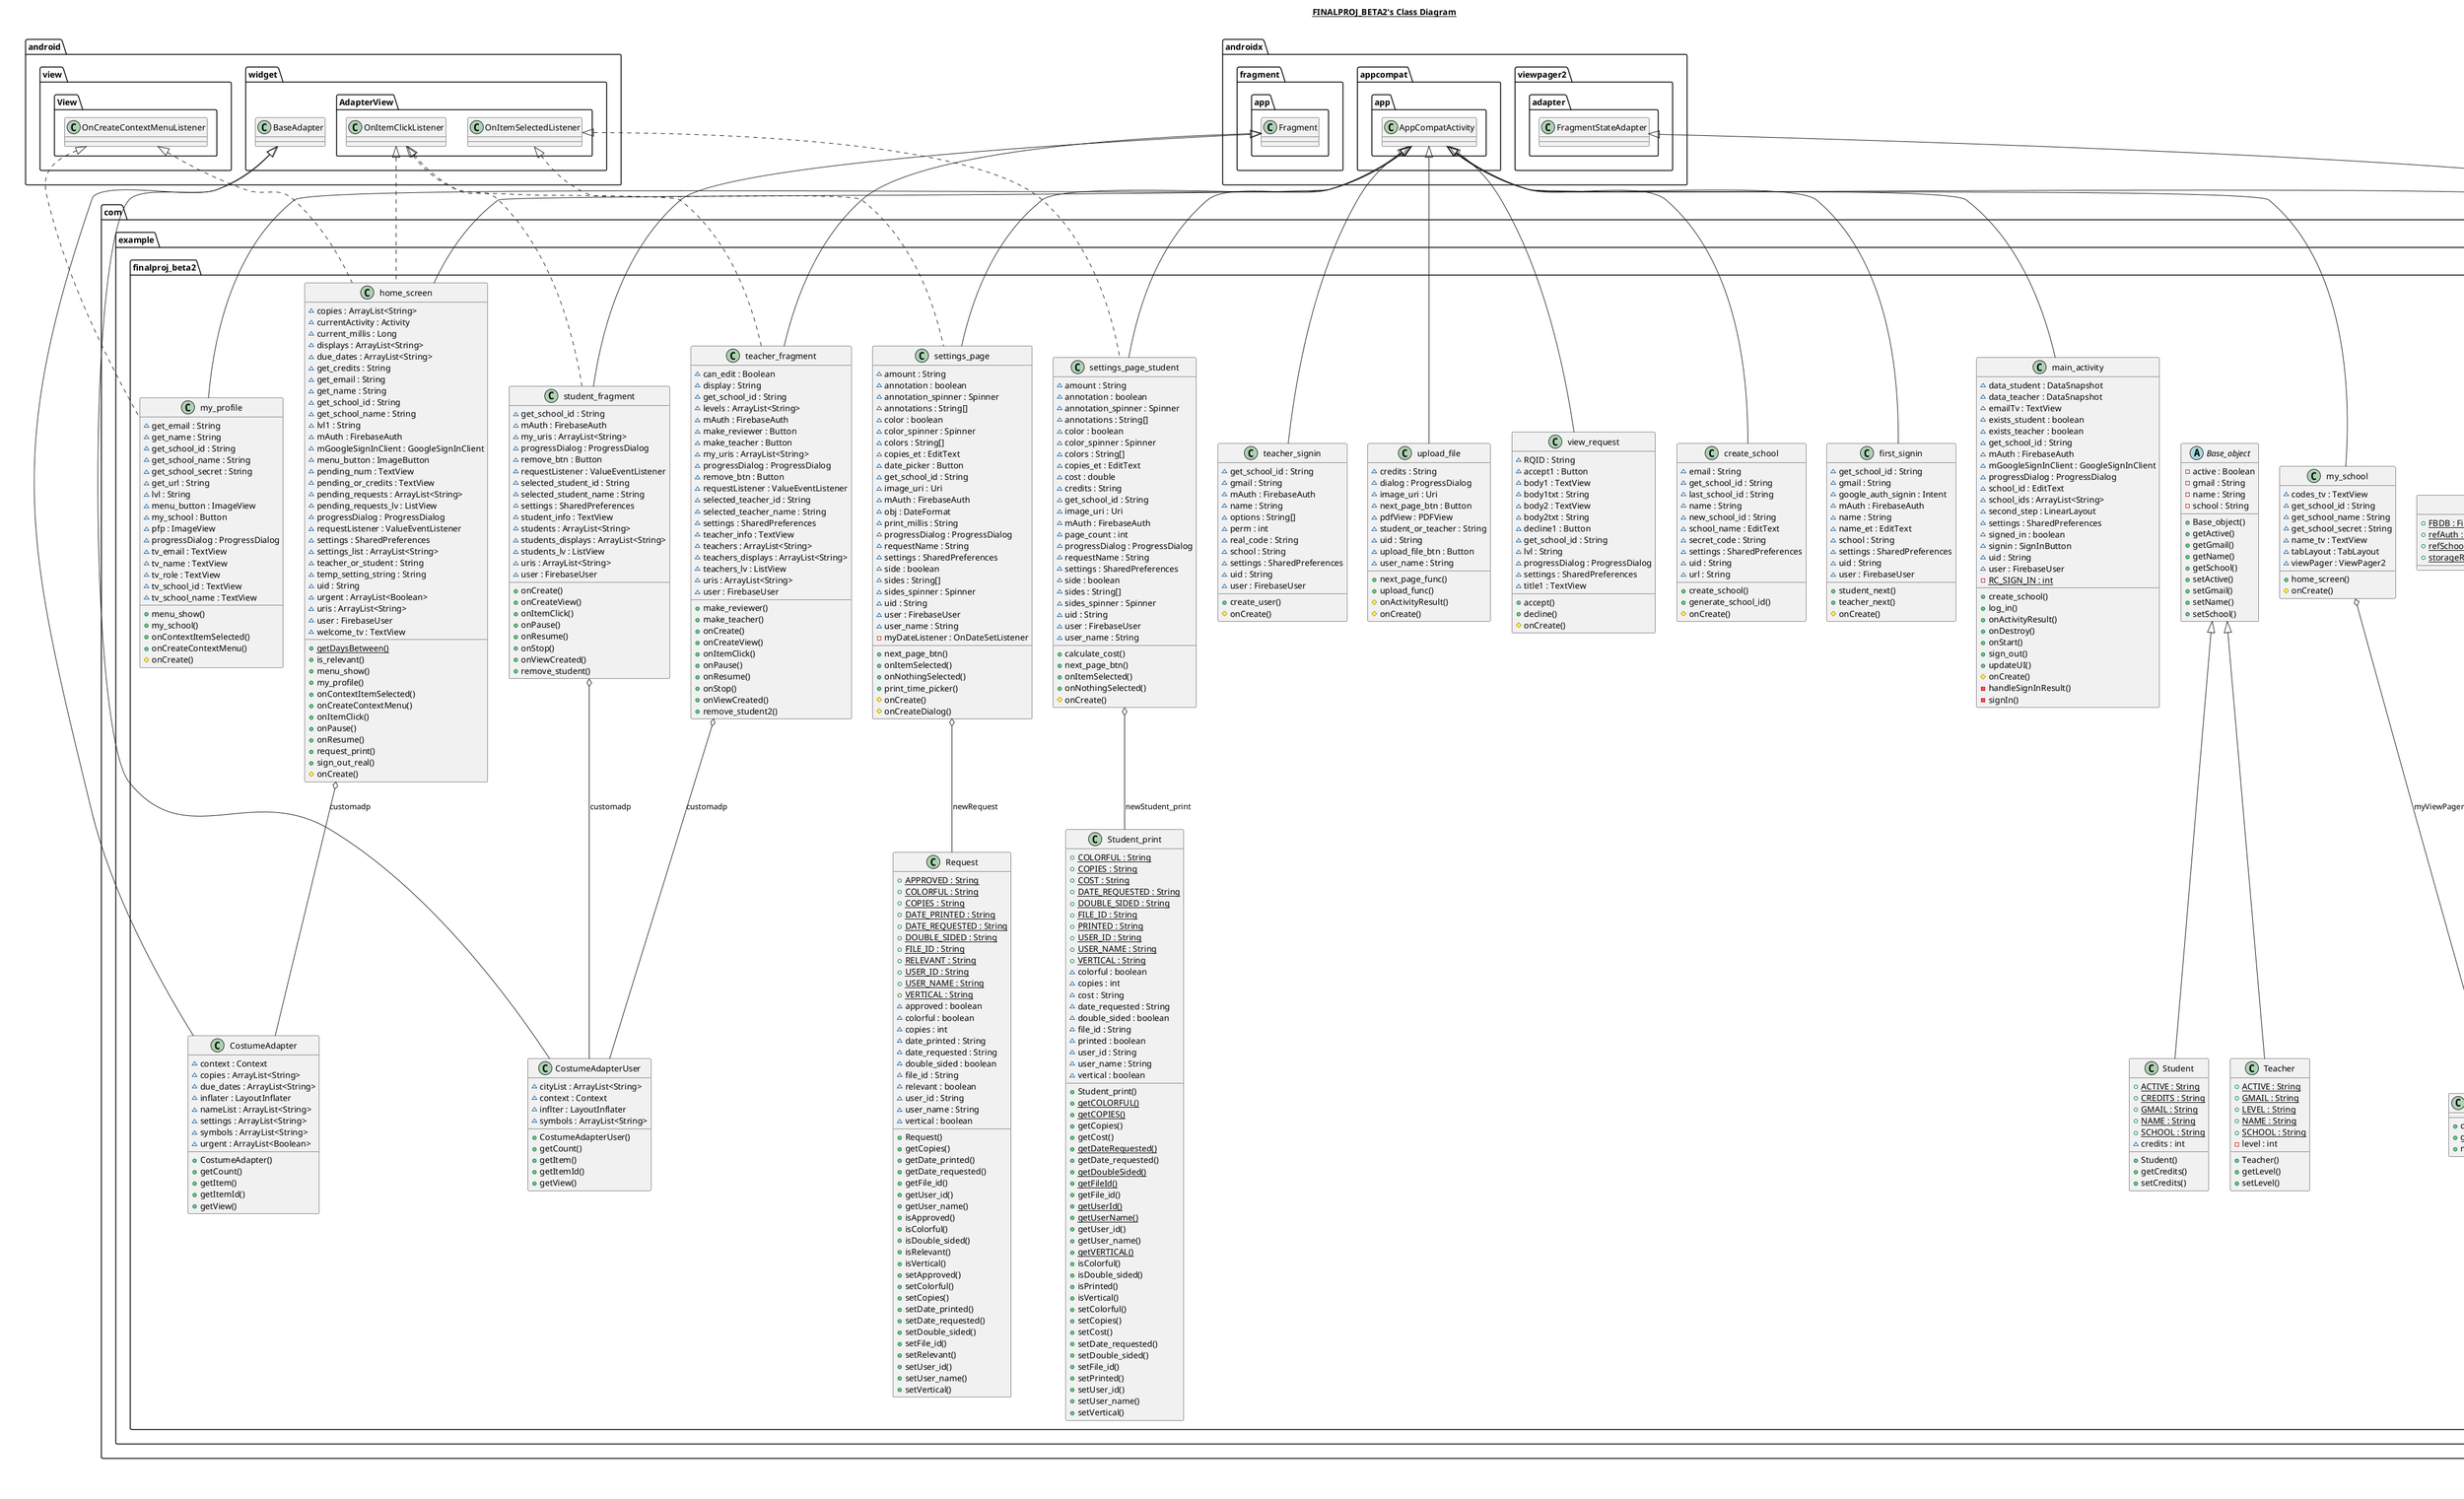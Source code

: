 @startuml

title __FINALPROJ_BETA2's Class Diagram__\n

  namespace com.example.finalproj_beta2 {
    abstract class com.example.finalproj_beta2.Base_object {
        - active : Boolean
        - gmail : String
        - name : String
        - school : String
        + Base_object()
        + getActive()
        + getGmail()
        + getName()
        + getSchool()
        + setActive()
        + setGmail()
        + setName()
        + setSchool()
    }
  }
  

  namespace com.example.finalproj_beta2 {
    class com.example.finalproj_beta2.CostumeAdapter {
        ~ context : Context
        ~ copies : ArrayList<String>
        ~ due_dates : ArrayList<String>
        ~ inflater : LayoutInflater
        ~ nameList : ArrayList<String>
        ~ settings : ArrayList<String>
        ~ symbols : ArrayList<String>
        ~ urgent : ArrayList<Boolean>
        + CostumeAdapter()
        + getCount()
        + getItem()
        + getItemId()
        + getView()
    }
  }
  

  namespace com.example.finalproj_beta2 {
    class com.example.finalproj_beta2.CostumeAdapterUser {
        ~ cityList : ArrayList<String>
        ~ context : Context
        ~ inflter : LayoutInflater
        ~ symbols : ArrayList<String>
        + CostumeAdapterUser()
        + getCount()
        + getItem()
        + getItemId()
        + getView()
    }
  }
  

  namespace com.example.finalproj_beta2 {
    class com.example.finalproj_beta2.DB_refs {
        {static} + FBDB : FirebaseDatabase
        {static} + refAuth : FirebaseAuth
        {static} + refSchools : DatabaseReference
        {static} + storageReference : StorageReference
    }
  }
  

  namespace com.example.finalproj_beta2 {
    class com.example.finalproj_beta2.Request {
        {static} + APPROVED : String
        {static} + COLORFUL : String
        {static} + COPIES : String
        {static} + DATE_PRINTED : String
        {static} + DATE_REQUESTED : String
        {static} + DOUBLE_SIDED : String
        {static} + FILE_ID : String
        {static} + RELEVANT : String
        {static} + USER_ID : String
        {static} + USER_NAME : String
        {static} + VERTICAL : String
        ~ approved : boolean
        ~ colorful : boolean
        ~ copies : int
        ~ date_printed : String
        ~ date_requested : String
        ~ double_sided : boolean
        ~ file_id : String
        ~ relevant : boolean
        ~ user_id : String
        ~ user_name : String
        ~ vertical : boolean
        + Request()
        + getCopies()
        + getDate_printed()
        + getDate_requested()
        + getFile_id()
        + getUser_id()
        + getUser_name()
        + isApproved()
        + isColorful()
        + isDouble_sided()
        + isRelevant()
        + isVertical()
        + setApproved()
        + setColorful()
        + setCopies()
        + setDate_printed()
        + setDate_requested()
        + setDouble_sided()
        + setFile_id()
        + setRelevant()
        + setUser_id()
        + setUser_name()
        + setVertical()
    }
  }
  

  namespace com.example.finalproj_beta2 {
    class com.example.finalproj_beta2.Student {
        {static} + ACTIVE : String
        {static} + CREDITS : String
        {static} + GMAIL : String
        {static} + NAME : String
        {static} + SCHOOL : String
        ~ credits : int
        + Student()
        + getCredits()
        + setCredits()
    }
  }
  

  namespace com.example.finalproj_beta2 {
    class com.example.finalproj_beta2.Student_print {
        {static} + COLORFUL : String
        {static} + COPIES : String
        {static} + COST : String
        {static} + DATE_REQUESTED : String
        {static} + DOUBLE_SIDED : String
        {static} + FILE_ID : String
        {static} + PRINTED : String
        {static} + USER_ID : String
        {static} + USER_NAME : String
        {static} + VERTICAL : String
        ~ colorful : boolean
        ~ copies : int
        ~ cost : String
        ~ date_requested : String
        ~ double_sided : boolean
        ~ file_id : String
        ~ printed : boolean
        ~ user_id : String
        ~ user_name : String
        ~ vertical : boolean
        + Student_print()
        {static} + getCOLORFUL()
        {static} + getCOPIES()
        + getCopies()
        + getCost()
        {static} + getDateRequested()
        + getDate_requested()
        {static} + getDoubleSided()
        {static} + getFileId()
        + getFile_id()
        {static} + getUserId()
        {static} + getUserName()
        + getUser_id()
        + getUser_name()
        {static} + getVERTICAL()
        + isColorful()
        + isDouble_sided()
        + isPrinted()
        + isVertical()
        + setColorful()
        + setCopies()
        + setCost()
        + setDate_requested()
        + setDouble_sided()
        + setFile_id()
        + setPrinted()
        + setUser_id()
        + setUser_name()
        + setVertical()
    }
  }
  

  namespace com.example.finalproj_beta2 {
    class com.example.finalproj_beta2.Teacher {
        {static} + ACTIVE : String
        {static} + GMAIL : String
        {static} + LEVEL : String
        {static} + NAME : String
        {static} + SCHOOL : String
        - level : int
        + Teacher()
        + getLevel()
        + setLevel()
    }
  }
  

  namespace com.example.finalproj_beta2 {
    class com.example.finalproj_beta2.create_school {
        ~ email : String
        ~ get_school_id : String
        ~ last_school_id : String
        ~ name : String
        ~ new_school_id : String
        ~ school_name : EditText
        ~ secret_code : String
        ~ settings : SharedPreferences
        ~ uid : String
        ~ url : String
        + create_school()
        + generate_school_id()
        # onCreate()
    }
  }
  

  namespace com.example.finalproj_beta2 {
    class com.example.finalproj_beta2.first_signin {
        ~ get_school_id : String
        ~ gmail : String
        ~ google_auth_signin : Intent
        ~ mAuth : FirebaseAuth
        ~ name : String
        ~ name_et : EditText
        ~ school : String
        ~ settings : SharedPreferences
        ~ uid : String
        ~ user : FirebaseUser
        + student_next()
        + teacher_next()
        # onCreate()
    }
  }
  

  namespace com.example.finalproj_beta2 {
    class com.example.finalproj_beta2.home_screen {
        ~ copies : ArrayList<String>
        ~ currentActivity : Activity
        ~ current_millis : Long
        ~ displays : ArrayList<String>
        ~ due_dates : ArrayList<String>
        ~ get_credits : String
        ~ get_email : String
        ~ get_name : String
        ~ get_school_id : String
        ~ get_school_name : String
        ~ lvl1 : String
        ~ mAuth : FirebaseAuth
        ~ mGoogleSignInClient : GoogleSignInClient
        ~ menu_button : ImageButton
        ~ pending_num : TextView
        ~ pending_or_credits : TextView
        ~ pending_requests : ArrayList<String>
        ~ pending_requests_lv : ListView
        ~ progressDialog : ProgressDialog
        ~ requestListener : ValueEventListener
        ~ settings : SharedPreferences
        ~ settings_list : ArrayList<String>
        ~ teacher_or_student : String
        ~ temp_setting_string : String
        ~ uid : String
        ~ urgent : ArrayList<Boolean>
        ~ uris : ArrayList<String>
        ~ user : FirebaseUser
        ~ welcome_tv : TextView
        {static} + getDaysBetween()
        + is_relevant()
        + menu_show()
        + my_profile()
        + onContextItemSelected()
        + onCreateContextMenu()
        + onItemClick()
        + onPause()
        + onResume()
        + request_print()
        + sign_out_real()
        # onCreate()
    }
  }
  

  namespace com.example.finalproj_beta2 {
    class com.example.finalproj_beta2.main_activity {
        ~ data_student : DataSnapshot
        ~ data_teacher : DataSnapshot
        ~ emailTv : TextView
        ~ exists_student : boolean
        ~ exists_teacher : boolean
        ~ get_school_id : String
        ~ mAuth : FirebaseAuth
        ~ mGoogleSignInClient : GoogleSignInClient
        ~ progressDialog : ProgressDialog
        ~ school_id : EditText
        ~ school_ids : ArrayList<String>
        ~ second_step : LinearLayout
        ~ settings : SharedPreferences
        ~ signed_in : boolean
        ~ signin : SignInButton
        ~ uid : String
        ~ user : FirebaseUser
        {static} - RC_SIGN_IN : int
        + create_school()
        + log_in()
        + onActivityResult()
        + onDestroy()
        + onStart()
        + sign_out()
        + updateUI()
        # onCreate()
        - handleSignInResult()
        - signIn()
    }
  }
  

  namespace com.example.finalproj_beta2 {
    class com.example.finalproj_beta2.myViewPagerAdapter {
        + createFragment()
        + getItemCount()
        + myViewPagerAdapter()
    }
  }
  

  namespace com.example.finalproj_beta2 {
    class com.example.finalproj_beta2.my_profile {
        ~ get_email : String
        ~ get_name : String
        ~ get_school_id : String
        ~ get_school_name : String
        ~ get_school_secret : String
        ~ get_url : String
        ~ lvl : String
        ~ menu_button : ImageView
        ~ my_school : Button
        ~ pfp : ImageView
        ~ progressDialog : ProgressDialog
        ~ tv_email : TextView
        ~ tv_name : TextView
        ~ tv_role : TextView
        ~ tv_school_id : TextView
        ~ tv_school_name : TextView
        + menu_show()
        + my_school()
        + onContextItemSelected()
        + onCreateContextMenu()
        # onCreate()
    }
  }
  

  namespace com.example.finalproj_beta2 {
    class com.example.finalproj_beta2.my_school {
        ~ codes_tv : TextView
        ~ get_school_id : String
        ~ get_school_name : String
        ~ get_school_secret : String
        ~ name_tv : TextView
        ~ tabLayout : TabLayout
        ~ viewPager : ViewPager2
        + home_screen()
        # onCreate()
    }
  }
  

  namespace com.example.finalproj_beta2 {
    class com.example.finalproj_beta2.request_print {
        + done()
        # onCreate()
    }
  }
  

  namespace com.example.finalproj_beta2 {
    class com.example.finalproj_beta2.settings_page {
        ~ amount : String
        ~ annotation : boolean
        ~ annotation_spinner : Spinner
        ~ annotations : String[]
        ~ color : boolean
        ~ color_spinner : Spinner
        ~ colors : String[]
        ~ copies_et : EditText
        ~ date_picker : Button
        ~ get_school_id : String
        ~ image_uri : Uri
        ~ mAuth : FirebaseAuth
        ~ obj : DateFormat
        ~ print_millis : String
        ~ progressDialog : ProgressDialog
        ~ requestName : String
        ~ settings : SharedPreferences
        ~ side : boolean
        ~ sides : String[]
        ~ sides_spinner : Spinner
        ~ uid : String
        ~ user : FirebaseUser
        ~ user_name : String
        - myDateListener : OnDateSetListener
        + next_page_btn()
        + onItemSelected()
        + onNothingSelected()
        + print_time_picker()
        # onCreate()
        # onCreateDialog()
    }
  }
  

  namespace com.example.finalproj_beta2 {
    class com.example.finalproj_beta2.settings_page_student {
        ~ amount : String
        ~ annotation : boolean
        ~ annotation_spinner : Spinner
        ~ annotations : String[]
        ~ color : boolean
        ~ color_spinner : Spinner
        ~ colors : String[]
        ~ copies_et : EditText
        ~ cost : double
        ~ credits : String
        ~ get_school_id : String
        ~ image_uri : Uri
        ~ mAuth : FirebaseAuth
        ~ page_count : int
        ~ progressDialog : ProgressDialog
        ~ requestName : String
        ~ settings : SharedPreferences
        ~ side : boolean
        ~ sides : String[]
        ~ sides_spinner : Spinner
        ~ uid : String
        ~ user : FirebaseUser
        ~ user_name : String
        + calculate_cost()
        + next_page_btn()
        + onItemSelected()
        + onNothingSelected()
        # onCreate()
    }
  }
  

  namespace com.example.finalproj_beta2 {
    class com.example.finalproj_beta2.student_fragment {
        ~ get_school_id : String
        ~ mAuth : FirebaseAuth
        ~ my_uris : ArrayList<String>
        ~ progressDialog : ProgressDialog
        ~ remove_btn : Button
        ~ requestListener : ValueEventListener
        ~ selected_student_id : String
        ~ selected_student_name : String
        ~ settings : SharedPreferences
        ~ student_info : TextView
        ~ students : ArrayList<String>
        ~ students_displays : ArrayList<String>
        ~ students_lv : ListView
        ~ uris : ArrayList<String>
        ~ user : FirebaseUser
        + onCreate()
        + onCreateView()
        + onItemClick()
        + onPause()
        + onResume()
        + onStop()
        + onViewCreated()
        + remove_student()
    }
  }
  

  namespace com.example.finalproj_beta2 {
    class com.example.finalproj_beta2.teacher_fragment {
        ~ can_edit : Boolean
        ~ display : String
        ~ get_school_id : String
        ~ levels : ArrayList<String>
        ~ mAuth : FirebaseAuth
        ~ make_reviewer : Button
        ~ make_teacher : Button
        ~ my_uris : ArrayList<String>
        ~ progressDialog : ProgressDialog
        ~ remove_btn : Button
        ~ requestListener : ValueEventListener
        ~ selected_teacher_id : String
        ~ selected_teacher_name : String
        ~ settings : SharedPreferences
        ~ teacher_info : TextView
        ~ teachers : ArrayList<String>
        ~ teachers_displays : ArrayList<String>
        ~ teachers_lv : ListView
        ~ uris : ArrayList<String>
        ~ user : FirebaseUser
        + make_reviewer()
        + make_teacher()
        + onCreate()
        + onCreateView()
        + onItemClick()
        + onPause()
        + onResume()
        + onStop()
        + onViewCreated()
        + remove_student2()
    }
  }
  

  namespace com.example.finalproj_beta2 {
    class com.example.finalproj_beta2.teacher_signin {
        ~ get_school_id : String
        ~ gmail : String
        ~ mAuth : FirebaseAuth
        ~ name : String
        ~ options : String[]
        ~ perm : int
        ~ real_code : String
        ~ school : String
        ~ settings : SharedPreferences
        ~ uid : String
        ~ user : FirebaseUser
        + create_user()
        # onCreate()
    }
  }
  

  namespace com.example.finalproj_beta2 {
    class com.example.finalproj_beta2.upload_file {
        ~ credits : String
        ~ dialog : ProgressDialog
        ~ image_uri : Uri
        ~ next_page_btn : Button
        ~ pdfView : PDFView
        ~ student_or_teacher : String
        ~ uid : String
        ~ upload_file_btn : Button
        ~ user_name : String
        + next_page_func()
        + upload_func()
        # onActivityResult()
        # onCreate()
    }
  }
  

  namespace com.example.finalproj_beta2 {
    class com.example.finalproj_beta2.view_request {
        ~ RQID : String
        ~ accept1 : Button
        ~ body1 : TextView
        ~ body1txt : String
        ~ body2 : TextView
        ~ body2txt : String
        ~ decline1 : Button
        ~ get_school_id : String
        ~ lvl : String
        ~ progressDialog : ProgressDialog
        ~ settings : SharedPreferences
        ~ title1 : TextView
        + accept()
        + decline()
        # onCreate()
    }
  }
  

  com.example.finalproj_beta2.CostumeAdapter -up-|> android.widget.BaseAdapter
  com.example.finalproj_beta2.CostumeAdapterUser -up-|> android.widget.BaseAdapter
  com.example.finalproj_beta2.Student -up-|> com.example.finalproj_beta2.Base_object
  com.example.finalproj_beta2.Teacher -up-|> com.example.finalproj_beta2.Base_object
  com.example.finalproj_beta2.create_school -up-|> androidx.appcompat.app.AppCompatActivity
  com.example.finalproj_beta2.first_signin -up-|> androidx.appcompat.app.AppCompatActivity
  com.example.finalproj_beta2.home_screen .up.|> android.view.View.OnCreateContextMenuListener
  com.example.finalproj_beta2.home_screen .up.|> android.widget.AdapterView.OnItemClickListener
  com.example.finalproj_beta2.home_screen -up-|> androidx.appcompat.app.AppCompatActivity
  com.example.finalproj_beta2.home_screen o-- com.example.finalproj_beta2.CostumeAdapter : customadp
  com.example.finalproj_beta2.main_activity -up-|> androidx.appcompat.app.AppCompatActivity
  com.example.finalproj_beta2.myViewPagerAdapter -up-|> androidx.viewpager2.adapter.FragmentStateAdapter
  com.example.finalproj_beta2.my_profile .up.|> android.view.View.OnCreateContextMenuListener
  com.example.finalproj_beta2.my_profile -up-|> androidx.appcompat.app.AppCompatActivity
  com.example.finalproj_beta2.my_school -up-|> androidx.appcompat.app.AppCompatActivity
  com.example.finalproj_beta2.my_school o-- com.example.finalproj_beta2.myViewPagerAdapter : myViewPagerAdapter
  com.example.finalproj_beta2.request_print -up-|> androidx.appcompat.app.AppCompatActivity
  com.example.finalproj_beta2.settings_page .up.|> android.widget.AdapterView.OnItemSelectedListener
  com.example.finalproj_beta2.settings_page -up-|> androidx.appcompat.app.AppCompatActivity
  com.example.finalproj_beta2.settings_page o-- com.example.finalproj_beta2.Request : newRequest
  com.example.finalproj_beta2.settings_page_student .up.|> android.widget.AdapterView.OnItemSelectedListener
  com.example.finalproj_beta2.settings_page_student -up-|> androidx.appcompat.app.AppCompatActivity
  com.example.finalproj_beta2.settings_page_student o-- com.example.finalproj_beta2.Student_print : newStudent_print
  com.example.finalproj_beta2.student_fragment .up.|> android.widget.AdapterView.OnItemClickListener
  com.example.finalproj_beta2.student_fragment -up-|> androidx.fragment.app.Fragment
  com.example.finalproj_beta2.student_fragment o-- com.example.finalproj_beta2.CostumeAdapterUser : customadp
  com.example.finalproj_beta2.teacher_fragment .up.|> android.widget.AdapterView.OnItemClickListener
  com.example.finalproj_beta2.teacher_fragment -up-|> androidx.fragment.app.Fragment
  com.example.finalproj_beta2.teacher_fragment o-- com.example.finalproj_beta2.CostumeAdapterUser : customadp
  com.example.finalproj_beta2.teacher_signin -up-|> androidx.appcompat.app.AppCompatActivity
  com.example.finalproj_beta2.upload_file -up-|> androidx.appcompat.app.AppCompatActivity
  com.example.finalproj_beta2.view_request -up-|> androidx.appcompat.app.AppCompatActivity


right footer


PlantUML diagram generated by SketchIt! (https://bitbucket.org/pmesmeur/sketch.it)
For more information about this tool, please contact philippe.mesmeur@gmail.com
endfooter

@enduml
